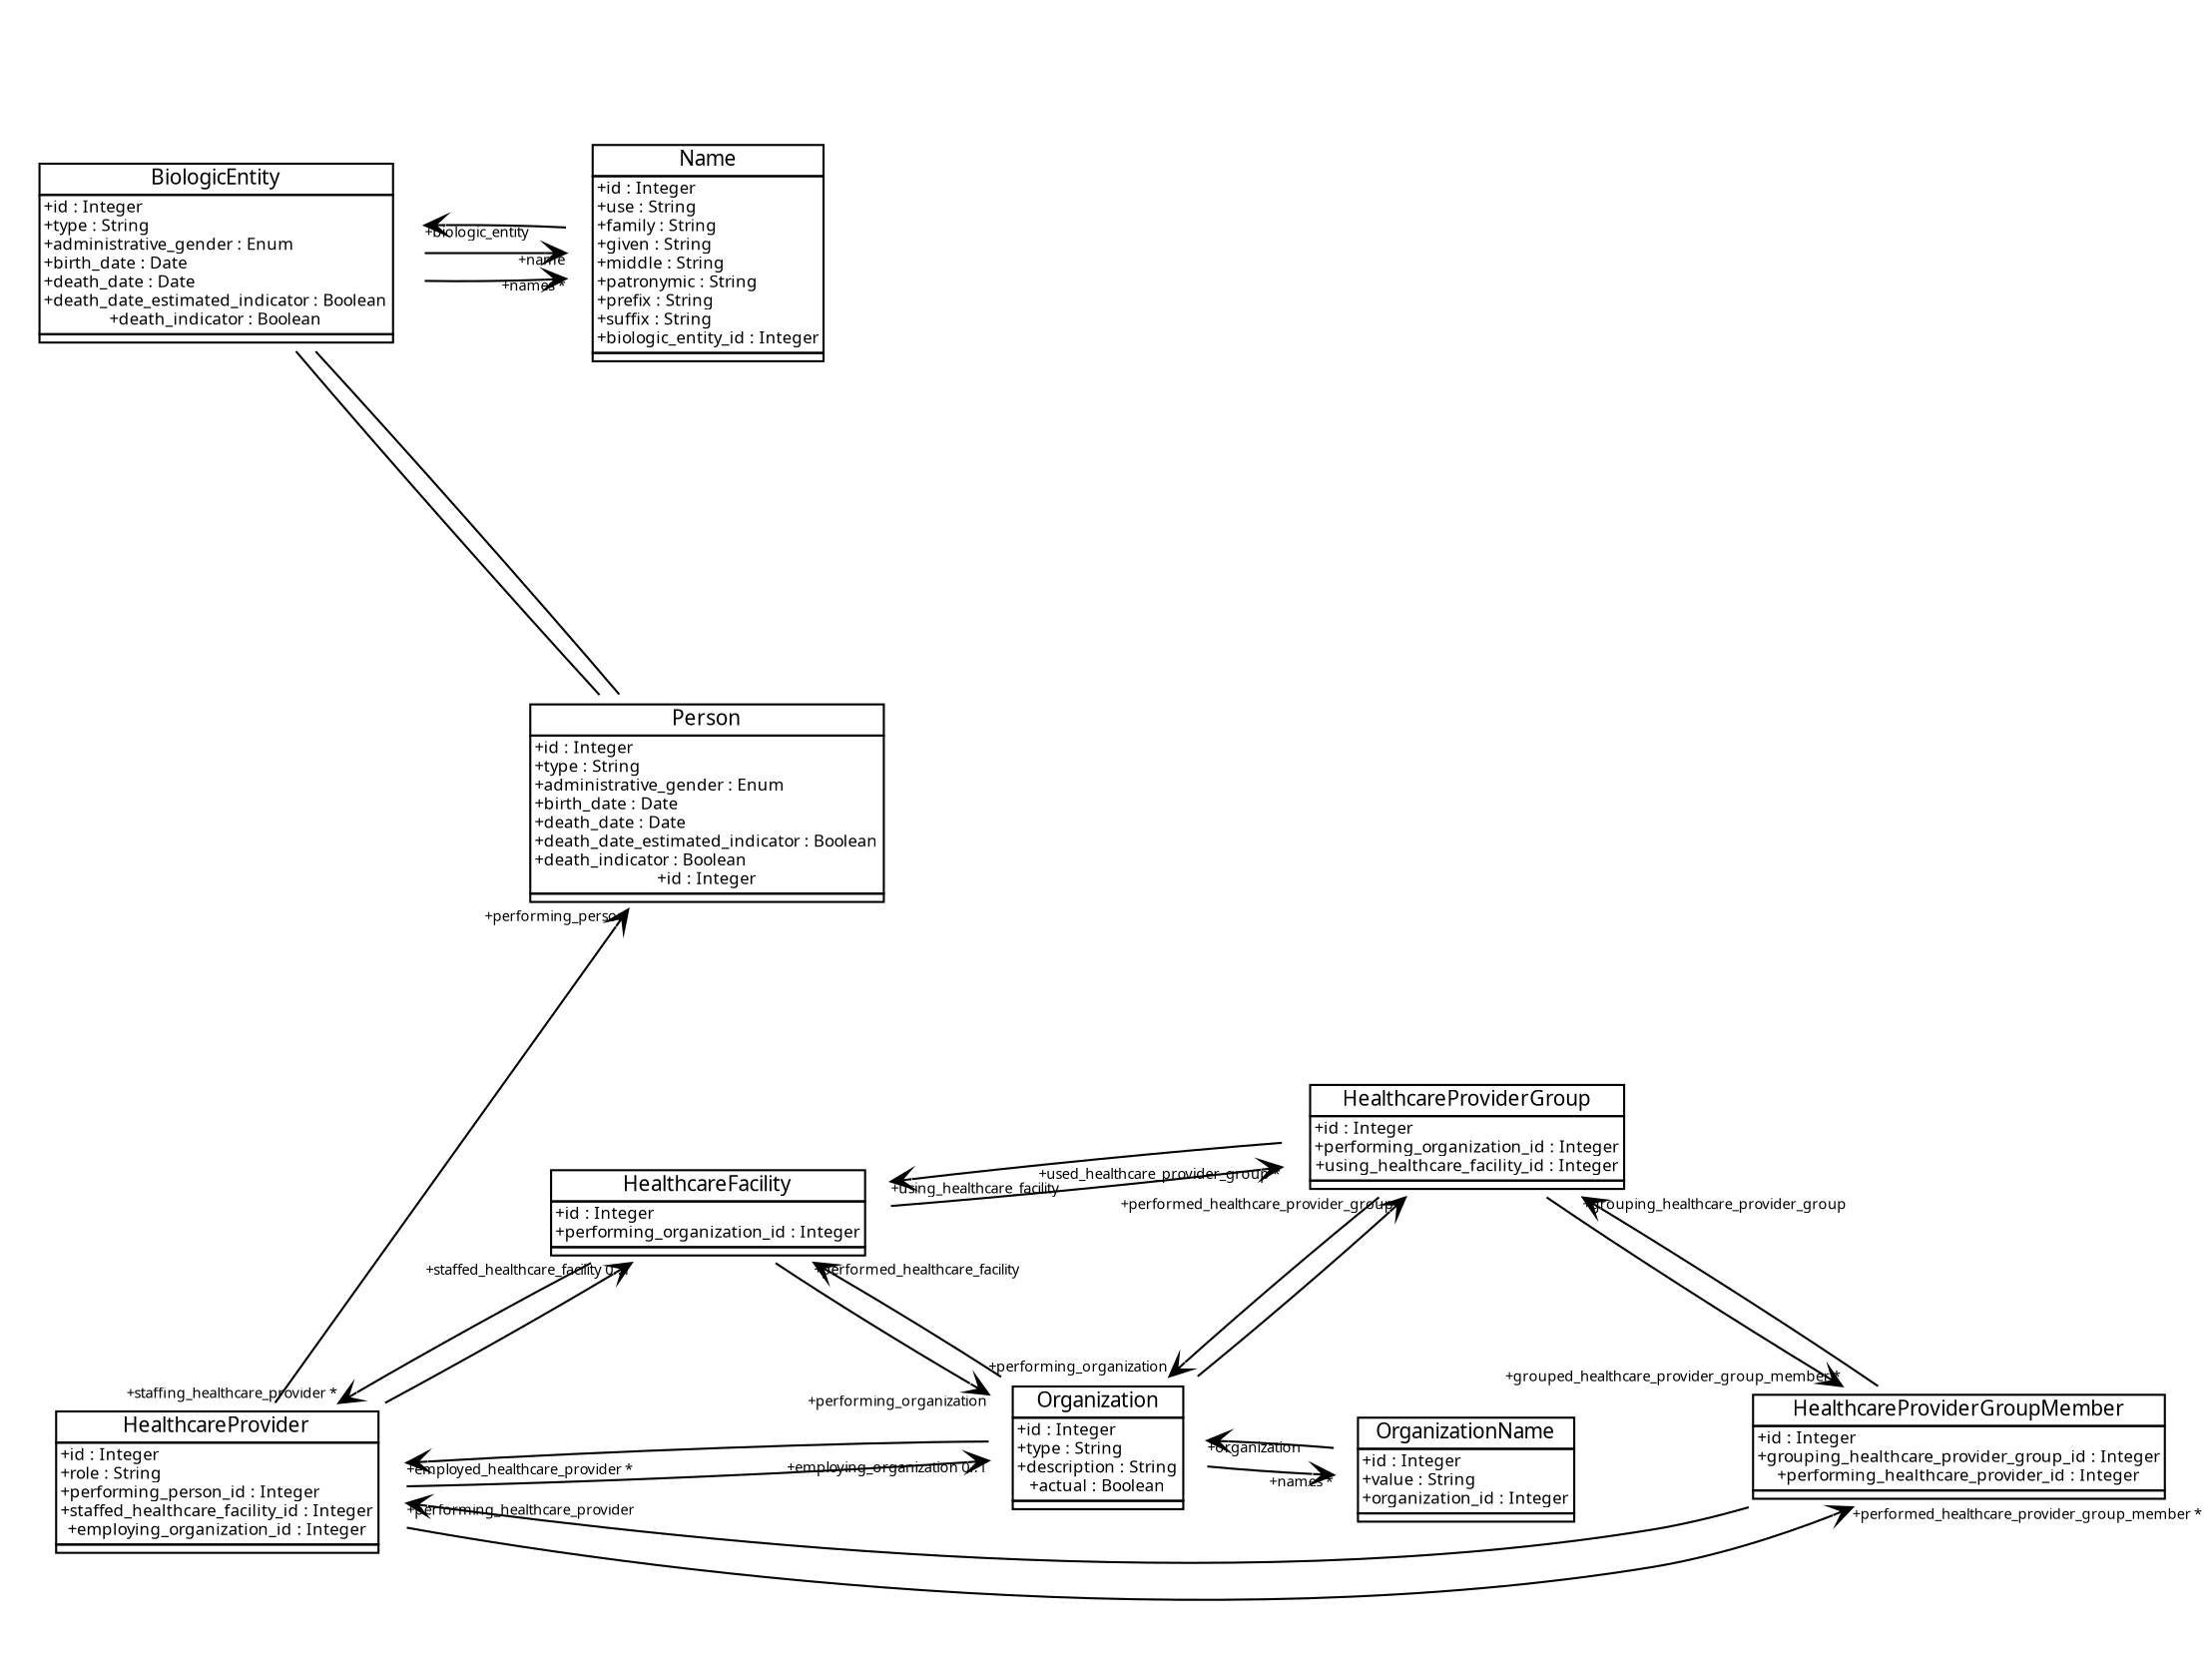 digraph G {
	rankdir="LR"
	graph [bb="0,0,821.66,533",
		dim=3,
		mode=major,
		overlap=0,
		pack=True,
		prog=neato,
		ratio=.75,
		sep=0.01
	];
	node [label="\N"];
	BiologicEntity	[fontname="Bitstream-Vera Sans",
		fontsize=8.0,
		height=1.3056,
		label=<<TABLE CELLSPACING="0" CELLPADDING="1" BORDER="0" CELLBORDER="1.0" ALIGN="LEFT"><TR><TD><FONT POINT-SIZE="10">BiologicEntity</FONT></TD></TR><TR><TD ALIGN="LEFT">+id : Integer<BR ALIGN="LEFT"/>+type : String<BR ALIGN="LEFT"/>+administrative_gender : Enum<BR ALIGN="LEFT"/>+birth_date : Date<BR ALIGN="LEFT"/>+death_date : Date<BR ALIGN="LEFT"/>+death_date_estimated_indicator : Boolean<BR ALIGN="LEFT"/>+death_indicator : Boolean</TD></TR><TR><TD ALIGN="LEFT"></TD></TR></TABLE>>,
		pos="100.13,486",
		shape=plaintext,
		width=2.7778];
	Name	[fontname="Bitstream-Vera Sans",
		fontsize=8.0,
		height=1.5556,
		label=<<TABLE CELLSPACING="0" CELLPADDING="1" BORDER="0" CELLBORDER="1.0" ALIGN="LEFT"><TR><TD><FONT POINT-SIZE="10">Name</FONT></TD></TR><TR><TD ALIGN="LEFT">+id : Integer<BR ALIGN="LEFT"/>+use : String<BR ALIGN="LEFT"/>+family : String<BR ALIGN="LEFT"/>+given : String<BR ALIGN="LEFT"/>+middle : String<BR ALIGN="LEFT"/>+patronymic : String<BR ALIGN="LEFT"/>+prefix : String<BR ALIGN="LEFT"/>+suffix : String<BR ALIGN="LEFT"/>+biologic_entity_id : Integer</TD></TR><TR><TD ALIGN="LEFT"></TD></TR></TABLE>>,
		pos="100.13,347",
		shape=plaintext,
		width=1.875];
	BiologicEntity -> Name	[arrowhead=vee,
		arrowsize=1.0,
		arrowtail=none,
		fontname="Bitstream-Vera Sans",
		fontsize=7.0,
		head_lp="68.359,407.14",
		headlabel="+names *",
		pos="e,86.859,403.14 87.297,439 86.788,430.73 86.57,421.97 86.641,413.28",
		style="setlinewidth(1.0)"];
	BiologicEntity -> Name	[arrowhead=vee,
		arrowsize=1.0,
		arrowtail=none,
		fontname="Bitstream-Vera Sans",
		fontsize=7.0,
		head_lp="99.897,407.14",
		headlabel="+name",
		pos="e,113.4,403.14 112.96,439 113.47,430.73 113.69,421.97 113.61,413.28",
		style="setlinewidth(1.0)"];
	Person	[fontname="Bitstream-Vera Sans",
		fontsize=8.0,
		height=1.4306,
		label=<<TABLE CELLSPACING="0" CELLPADDING="1" BORDER="0" CELLBORDER="1.0" ALIGN="LEFT"><TR><TD><FONT POINT-SIZE="10">Person</FONT></TD></TR><TR><TD ALIGN="LEFT">+id : Integer<BR ALIGN="LEFT"/>+type : String<BR ALIGN="LEFT"/>+administrative_gender : Enum<BR ALIGN="LEFT"/>+birth_date : Date<BR ALIGN="LEFT"/>+death_date : Date<BR ALIGN="LEFT"/>+death_date_estimated_indicator : Boolean<BR ALIGN="LEFT"/>+death_indicator : Boolean<BR ALIGN="LEFT"/>+id : Integer</TD></TR><TR><TD ALIGN="LEFT"></TD></TR></TABLE>>,
		pos="287.13,347",
		shape=plaintext,
		width=2.7778];
	BiologicEntity -> Person	[arrowhead=none,
		arrowsize=1.0,
		arrowtail=empty,
		pos="156.5,439 173.82,426.02 193.15,411.82 211.54,398.59",
		style="setlinewidth(1.0)"];
	BiologicEntity -> Person	[arrowhead=none,
		arrowsize=1.0,
		arrowtail=empty,
		pos="169.33,439 187.45,426.02 206.87,411.82 224.62,398.59",
		style="setlinewidth(1.0)"];
	Name -> BiologicEntity	[arrowhead=vee,
		arrowsize=1.0,
		arrowtail=none,
		fontname="Bitstream-Vera Sans",
		fontsize=7.0,
		head_lp="69.628,435",
		headlabel="+biologic_entity",
		pos="e,100.13,439 100.13,403.14 100.13,411.6 100.13,420.34 100.13,428.82",
		style="setlinewidth(1.0)"];
	HealthcareFacility	[fontname="Bitstream-Vera Sans",
		fontsize=8.0,
		height=0.68056,
		label=<<TABLE CELLSPACING="0" CELLPADDING="1" BORDER="0" CELLBORDER="1.0" ALIGN="LEFT"><TR><TD><FONT POINT-SIZE="10">HealthcareFacility</FONT></TD></TR><TR><TD ALIGN="LEFT">+id : Integer<BR ALIGN="LEFT"/>+performing_organization_id : Integer</TD></TR><TR><TD ALIGN="LEFT"></TD></TR></TABLE>>,
		pos="494.13,347",
		shape=plaintext,
		width=2.4444];
	HealthcareProvider	[fontname="Bitstream-Vera Sans",
		fontsize=8.0,
		height=1.0556,
		label=<<TABLE CELLSPACING="0" CELLPADDING="1" BORDER="0" CELLBORDER="1.0" ALIGN="LEFT"><TR><TD><FONT POINT-SIZE="10">HealthcareProvider</FONT></TD></TR><TR><TD ALIGN="LEFT">+id : Integer<BR ALIGN="LEFT"/>+role : String<BR ALIGN="LEFT"/>+performing_person_id : Integer<BR ALIGN="LEFT"/>+staffed_healthcare_facility_id : Integer<BR ALIGN="LEFT"/>+employing_organization_id : Integer</TD></TR><TR><TD ALIGN="LEFT"></TD></TR></TABLE>>,
		pos="619.13,486",
		shape=plaintext,
		width=2.5417];
	HealthcareFacility -> HealthcareProvider	[arrowhead=vee,
		arrowsize=1.0,
		arrowtail=none,
		fontname="Bitstream-Vera Sans",
		fontsize=7.0,
		head_lp="532.88,443.93",
		headlabel="+staffing_healthcare_provider *",
		pos="e,591.38,447.93 521.04,371.74 539.74,390.59 564.66,417.49 584.76,440.35",
		style="setlinewidth(1.0)"];
	HealthcareProviderGroup	[fontname="Bitstream-Vera Sans",
		fontsize=8.0,
		height=0.80556,
		label=<<TABLE CELLSPACING="0" CELLPADDING="1" BORDER="0" CELLBORDER="1.0" ALIGN="LEFT"><TR><TD><FONT POINT-SIZE="10">HealthcareProviderGroup</FONT></TD></TR><TR><TD ALIGN="LEFT">+id : Integer<BR ALIGN="LEFT"/>+performing_organization_id : Integer<BR ALIGN="LEFT"/>+using_healthcare_facility_id : Integer</TD></TR><TR><TD ALIGN="LEFT"></TD></TR></TABLE>>,
		pos="438.13,123",
		shape=plaintext,
		width=2.4583];
	HealthcareFacility -> HealthcareProviderGroup	[arrowhead=vee,
		arrowsize=1.0,
		arrowtail=none,
		fontname="Bitstream-Vera Sans",
		fontsize=7.0,
		head_lp="374.54,156.1",
		headlabel="+used_healthcare_provider_group *",
		pos="e,440.54,152.1 483.76,322.24 471.23,283.87 451.79,207.92 442.47,161.98",
		style="setlinewidth(1.0)"];
	Organization	[fontname="Bitstream-Vera Sans",
		fontsize=8.0,
		height=0.93056,
		label=<<TABLE CELLSPACING="0" CELLPADDING="1" BORDER="0" CELLBORDER="1.0" ALIGN="LEFT"><TR><TD><FONT POINT-SIZE="10">Organization</FONT></TD></TR><TR><TD ALIGN="LEFT">+id : Integer<BR ALIGN="LEFT"/>+type : String<BR ALIGN="LEFT"/>+description : String<BR ALIGN="LEFT"/>+actual : Boolean</TD></TR><TR><TD ALIGN="LEFT"></TD></TR></TABLE>>,
		pos="568.13,222",
		shape=plaintext,
		width=1.4583];
	HealthcareFacility -> Organization	[arrowhead=vee,
		arrowsize=1.0,
		arrowtail=none,
		fontname="Bitstream-Vera Sans",
		fontsize=7.0,
		head_lp="494.25,259.94",
		headlabel="+performing_organization",
		pos="e,542.25,255.94 502.94,322.28 511.48,305.94 524.49,283.78 536.71,264.54",
		style="setlinewidth(1.0)"];
	HealthcareProvider -> Person	[arrowhead=vee,
		arrowsize=1.0,
		arrowtail=none,
		fontname="Bitstream-Vera Sans",
		fontsize=7.0,
		head_lp="349.53,402.53",
		headlabel="+performing_person",
		pos="e,387.03,398.53 527.51,453.71 487.13,439.27 439.35,421.29 397.13,403 396.82,402.86 396.5,402.73 396.19,402.59",
		style="setlinewidth(1.0)"];
	HealthcareProvider -> HealthcareFacility	[arrowhead=vee,
		arrowsize=1.0,
		arrowtail=none,
		fontname="Bitstream-Vera Sans",
		fontsize=7.0,
		head_lp="451.53,375.74",
		headlabel="+staffed_healthcare_facility 0..1",
		pos="e,510.53,371.74 579.23,447.93 558.71,426.52 534.5,399.88 517.08,379.5",
		style="setlinewidth(1.0)"];
	HealthcareProviderGroupMember	[fontname="Bitstream-Vera Sans",
		fontsize=8.0,
		height=0.80556,
		label=<<TABLE CELLSPACING="0" CELLPADDING="1" BORDER="0" CELLBORDER="1.0" ALIGN="LEFT"><TR><TD><FONT POINT-SIZE="10">HealthcareProviderGroupMember</FONT></TD></TR><TR><TD ALIGN="LEFT">+id : Integer<BR ALIGN="LEFT"/>+grouping_healthcare_provider_group_id : Integer<BR ALIGN="LEFT"/>+performing_healthcare_provider_id : Integer</TD></TR><TR><TD ALIGN="LEFT"></TD></TR></TABLE>>,
		pos="573.13,29",
		shape=plaintext,
		width=3.125];
	HealthcareProvider -> HealthcareProviderGroupMember	[arrowhead=vee,
		arrowsize=1.0,
		arrowtail=none,
		fontname="Bitstream-Vera Sans",
		fontsize=7.0,
		head_lp="728.66,62.023",
		headlabel="+performed_healthcare_provider_group_member *",
		pos="e,635.66,58.023 634.68,447.97 668.32,375.08 738.22,210 672.13,94 665.27,81.962 655.16,71.956 643.97,63.715",
		style="setlinewidth(1.0)"];
	HealthcareProvider -> Organization	[arrowhead=vee,
		arrowsize=1.0,
		arrowtail=none,
		fontname="Bitstream-Vera Sans",
		fontsize=7.0,
		head_lp="626.96,259.5",
		headlabel="+employing_organization 0..1",
		pos="e,571.96,255.5 609.1,447.79 602.81,408.45 594.99,344.78 582.13,291 580.11,282.55 577.48,273.66 574.91,265.19",
		style="setlinewidth(1.0)"];
	HealthcareProviderGroup -> HealthcareFacility	[arrowhead=vee,
		arrowsize=1.0,
		arrowtail=none,
		fontname="Bitstream-Vera Sans",
		fontsize=7.0,
		head_lp="444.01,318.24",
		headlabel="+using_healthcare_facility",
		pos="e,492.51,322.24 449.89,152.1 462.85,192.94 482.04,268.61 490.65,312.37",
		style="setlinewidth(1.0)"];
	HealthcareProviderGroup -> HealthcareProviderGroupMember	[arrowhead=vee,
		arrowsize=1.0,
		arrowtail=none,
		fontname="Bitstream-Vera Sans",
		fontsize=7.0,
		head_lp="436.4,62.248",
		headlabel="+grouped_healthcare_provider_group_member *",
		pos="e,525.4,58.248 473.09,93.897 486.44,84.444 501.97,73.796 516.78,63.943",
		style="setlinewidth(1.0)"];
	HealthcareProviderGroup -> Organization	[arrowhead=vee,
		arrowsize=1.0,
		arrowtail=none,
		fontname="Bitstream-Vera Sans",
		fontsize=7.0,
		head_lp="482.89,184.43",
		headlabel="+performing_organization",
		pos="e,530.89,188.43 481.98,152.1 495.14,161.51 509.57,172.17 522.82,182.25",
		style="setlinewidth(1.0)"];
	HealthcareProviderGroupMember -> HealthcareProvider	[arrowhead=vee,
		arrowsize=1.0,
		arrowtail=none,
		fontname="Bitstream-Vera Sans",
		fontsize=7.0,
		head_lp="706.81,443.97",
		headlabel="+performing_healthcare_provider",
		pos="e,644.81,447.97 653.13,58.023 668.06,67.219 681.6,79.04 690.13,94 753.64,205.47 691.57,362.26 649.8,439.02",
		style="setlinewidth(1.0)"];
	HealthcareProviderGroupMember -> HealthcareProviderGroup	[arrowhead=vee,
		arrowsize=1.0,
		arrowtail=none,
		fontname="Bitstream-Vera Sans",
		fontsize=7.0,
		head_lp="415.14,89.897",
		headlabel="+grouping_healthcare_provider_group",
		pos="e,485.64,93.897 537.96,58.248 524.59,67.713 509.05,78.363 494.25,88.208",
		style="setlinewidth(1.0)"];
	Organization -> HealthcareFacility	[arrowhead=vee,
		arrowsize=1.0,
		arrowtail=none,
		fontname="Bitstream-Vera Sans",
		fontsize=7.0,
		head_lp="571.35,318.28",
		headlabel="+performed_healthcare_facility",
		pos="e,513.85,322.28 554.37,255.94 544.49,273.92 531.15,296.07 519.44,313.91",
		style="setlinewidth(1.0)"];
	Organization -> HealthcareProvider	[arrowhead=vee,
		arrowsize=1.0,
		arrowtail=none,
		fontname="Bitstream-Vera Sans",
		fontsize=7.0,
		head_lp="591,443.79",
		headlabel="+employed_healthcare_provider *",
		pos="e,622.5,447.79 588.98,255.5 593.33,266.63 597.32,279.24 600.13,291 611.94,340.37 619.49,398.07 621.96,437.64",
		style="setlinewidth(1.0)"];
	Organization -> HealthcareProviderGroup	[arrowhead=vee,
		arrowsize=1.0,
		arrowtail=none,
		fontname="Bitstream-Vera Sans",
		fontsize=7.0,
		head_lp="545.6,156.1",
		headlabel="+performed_healthcare_provider_group *",
		pos="e,469.6,152.1 518.06,188.43 504.69,178.77 490.45,168.16 477.72,158.39",
		style="setlinewidth(1.0)"];
	OrganizationName	[fontname="Bitstream-Vera Sans",
		fontsize=8.0,
		height=0.80556,
		label=<<TABLE CELLSPACING="0" CELLPADDING="1" BORDER="0" CELLBORDER="1.0" ALIGN="LEFT"><TR><TD><FONT POINT-SIZE="10">OrganizationName</FONT></TD></TR><TR><TD ALIGN="LEFT">+id : Integer<BR ALIGN="LEFT"/>+value : String<BR ALIGN="LEFT"/>+organization_id : Integer</TD></TR><TR><TD ALIGN="LEFT"></TD></TR></TABLE>>,
		pos="608.13,123",
		shape=plaintext,
		width=1.7639];
	Organization -> OrganizationName	[arrowhead=vee,
		arrowsize=1.0,
		arrowtail=none,
		fontname="Bitstream-Vera Sans",
		fontsize=7.0,
		head_lp="608.85,156.1",
		headlabel="+names *",
		pos="e,590.35,152.1 575.14,188.43 578.33,179.78 582.16,170.37 586.08,161.48",
		style="setlinewidth(1.0)"];
	OrganizationName -> Organization	[arrowhead=vee,
		arrowsize=1.0,
		arrowtail=none,
		fontname="Bitstream-Vera Sans",
		fontsize=7.0,
		head_lp="561.97,184.43",
		headlabel="+organization",
		pos="e,587.97,188.43 602.73,152.1 599.74,160.53 596.02,169.97 592.1,179.1",
		style="setlinewidth(1.0)"];
}
